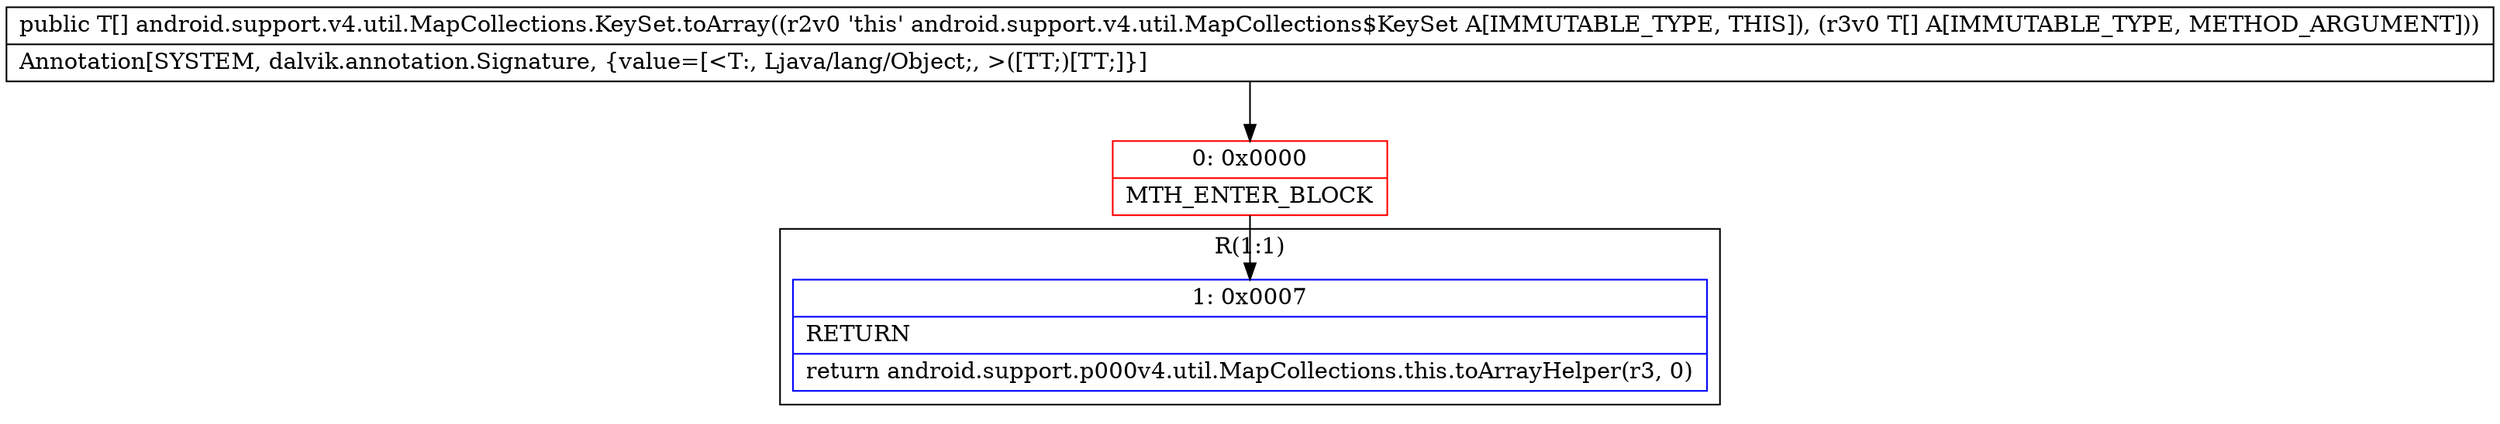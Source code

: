 digraph "CFG forandroid.support.v4.util.MapCollections.KeySet.toArray([Ljava\/lang\/Object;)[Ljava\/lang\/Object;" {
subgraph cluster_Region_2001874322 {
label = "R(1:1)";
node [shape=record,color=blue];
Node_1 [shape=record,label="{1\:\ 0x0007|RETURN\l|return android.support.p000v4.util.MapCollections.this.toArrayHelper(r3, 0)\l}"];
}
Node_0 [shape=record,color=red,label="{0\:\ 0x0000|MTH_ENTER_BLOCK\l}"];
MethodNode[shape=record,label="{public T[] android.support.v4.util.MapCollections.KeySet.toArray((r2v0 'this' android.support.v4.util.MapCollections$KeySet A[IMMUTABLE_TYPE, THIS]), (r3v0 T[] A[IMMUTABLE_TYPE, METHOD_ARGUMENT]))  | Annotation[SYSTEM, dalvik.annotation.Signature, \{value=[\<T:, Ljava\/lang\/Object;, \>([TT;)[TT;]\}]\l}"];
MethodNode -> Node_0;
Node_0 -> Node_1;
}

